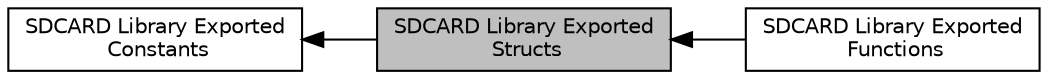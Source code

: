 digraph "SDCARD Library Exported Structs"
{
  edge [fontname="Helvetica",fontsize="10",labelfontname="Helvetica",labelfontsize="10"];
  node [fontname="Helvetica",fontsize="10",shape=box];
  rankdir=LR;
  Node2 [label="SDCARD Library Exported\l Constants",height=0.2,width=0.4,color="black", fillcolor="white", style="filled",URL="$d9/d74/group___n_a_n_o100___s_d_c_a_r_d___e_x_p_o_r_t_e_d___c_o_n_s_t_a_n_t_s.html",tooltip=" "];
  Node3 [label="SDCARD Library Exported\l Functions",height=0.2,width=0.4,color="black", fillcolor="white", style="filled",URL="$d3/df3/group___n_a_n_o100___s_d_c_a_r_d___e_x_p_o_r_t_e_d___f_u_n_c_t_i_o_n_s.html",tooltip=" "];
  Node1 [label="SDCARD Library Exported\l Structs",height=0.2,width=0.4,color="black", fillcolor="grey75", style="filled", fontcolor="black",tooltip=" "];
  Node2->Node1 [shape=plaintext, dir="back", style="solid"];
  Node1->Node3 [shape=plaintext, dir="back", style="solid"];
}
